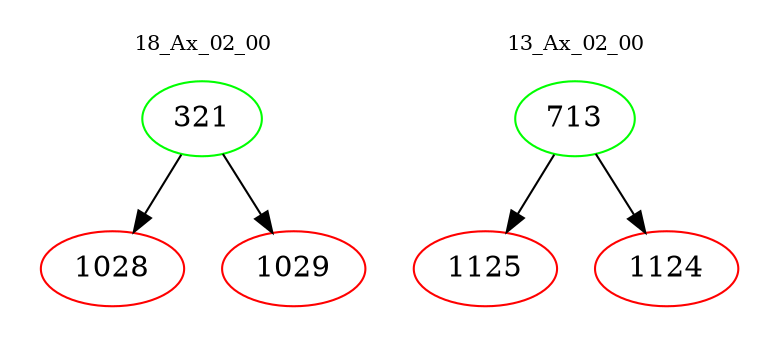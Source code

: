 digraph{
subgraph cluster_0 {
color = white
label = "18_Ax_02_00";
fontsize=10;
T0_321 [label="321", color="green"]
T0_321 -> T0_1028 [color="black"]
T0_1028 [label="1028", color="red"]
T0_321 -> T0_1029 [color="black"]
T0_1029 [label="1029", color="red"]
}
subgraph cluster_1 {
color = white
label = "13_Ax_02_00";
fontsize=10;
T1_713 [label="713", color="green"]
T1_713 -> T1_1125 [color="black"]
T1_1125 [label="1125", color="red"]
T1_713 -> T1_1124 [color="black"]
T1_1124 [label="1124", color="red"]
}
}
